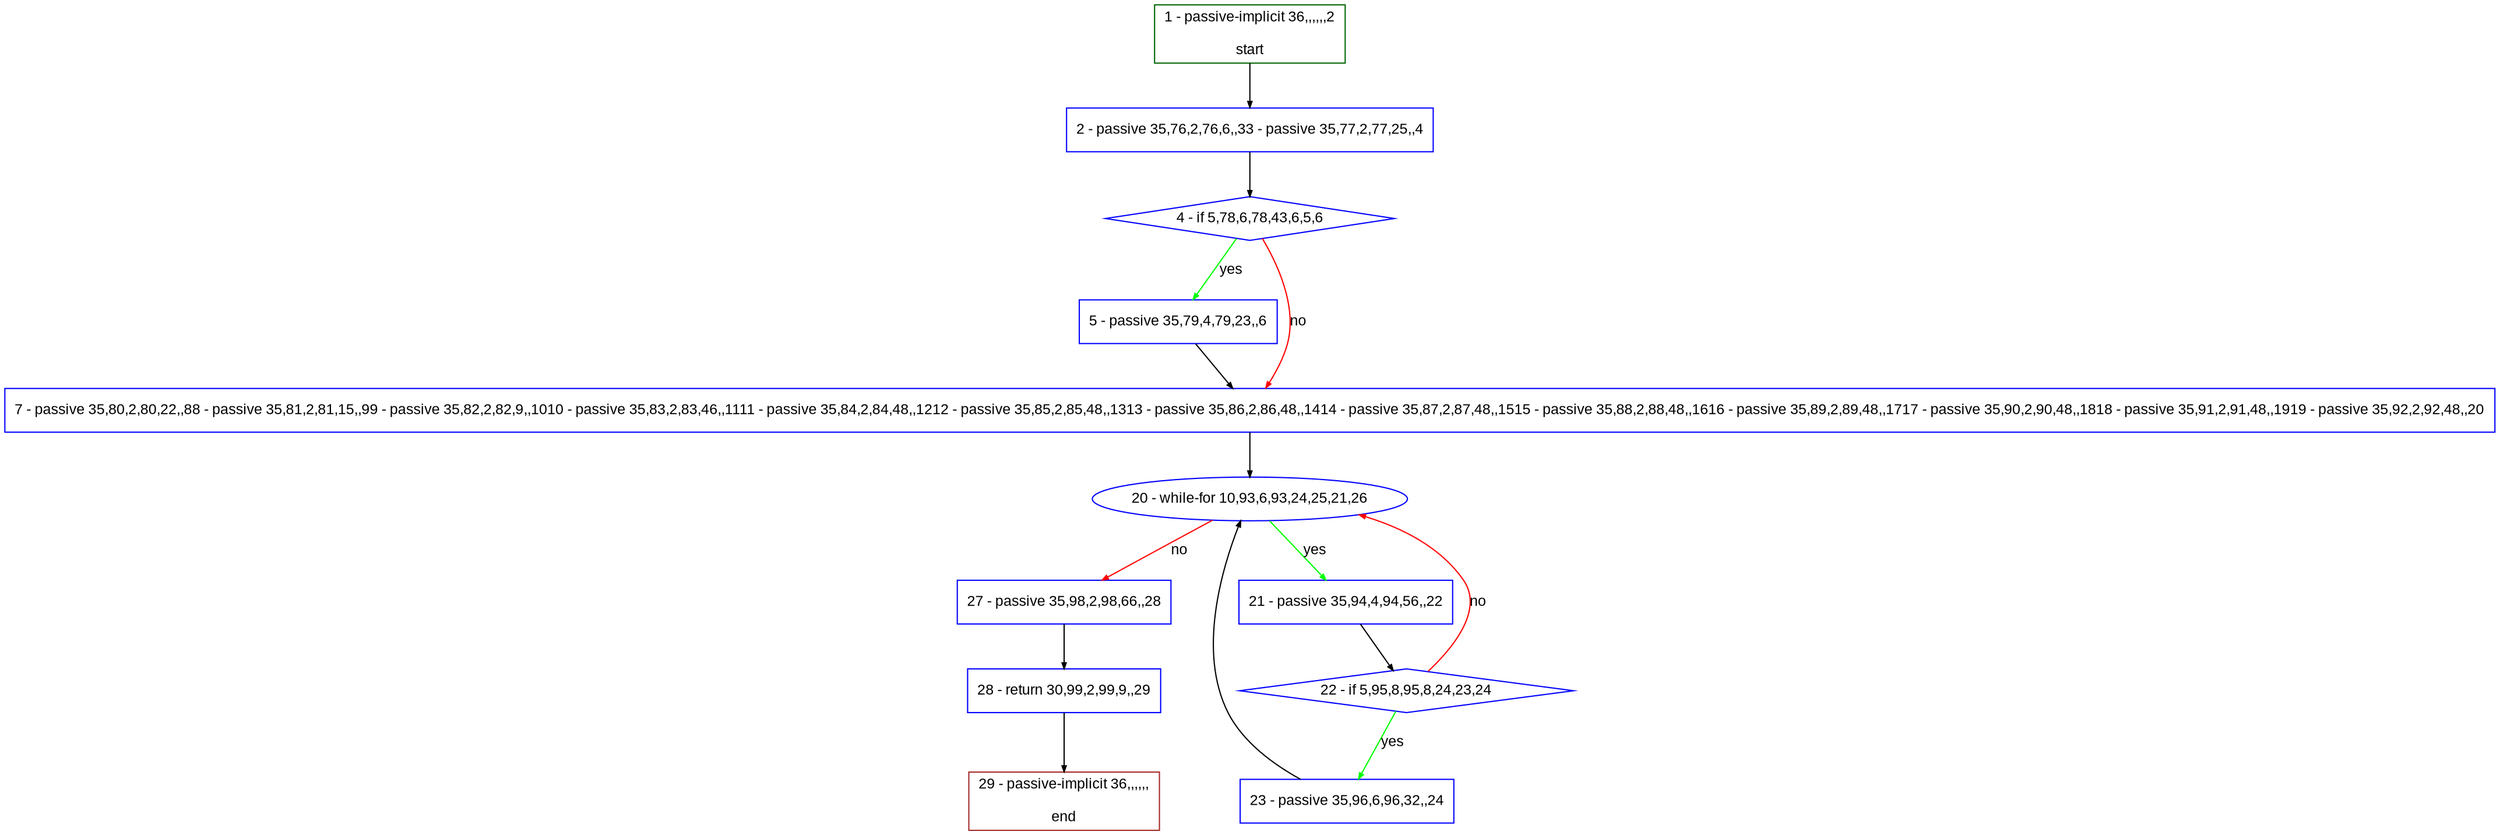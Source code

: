 digraph "" {
  graph [pack="true", label="", fontsize="12", packmode="clust", fontname="Arial", fillcolor="#FFFFCC", bgcolor="white", style="rounded,filled", compound="true"];
  node [node_initialized="no", label="", color="grey", fontsize="12", fillcolor="white", fontname="Arial", style="filled", shape="rectangle", compound="true", fixedsize="false"];
  edge [fontcolor="black", arrowhead="normal", arrowtail="none", arrowsize="0.5", ltail="", label="", color="black", fontsize="12", lhead="", fontname="Arial", dir="forward", compound="true"];
  __N1 [label="2 - passive 35,76,2,76,6,,33 - passive 35,77,2,77,25,,4", color="#0000ff", fillcolor="#ffffff", style="filled", shape="box"];
  __N2 [label="1 - passive-implicit 36,,,,,,2\n\nstart", color="#006400", fillcolor="#ffffff", style="filled", shape="box"];
  __N3 [label="4 - if 5,78,6,78,43,6,5,6", color="#0000ff", fillcolor="#ffffff", style="filled", shape="diamond"];
  __N4 [label="5 - passive 35,79,4,79,23,,6", color="#0000ff", fillcolor="#ffffff", style="filled", shape="box"];
  __N5 [label="7 - passive 35,80,2,80,22,,88 - passive 35,81,2,81,15,,99 - passive 35,82,2,82,9,,1010 - passive 35,83,2,83,46,,1111 - passive 35,84,2,84,48,,1212 - passive 35,85,2,85,48,,1313 - passive 35,86,2,86,48,,1414 - passive 35,87,2,87,48,,1515 - passive 35,88,2,88,48,,1616 - passive 35,89,2,89,48,,1717 - passive 35,90,2,90,48,,1818 - passive 35,91,2,91,48,,1919 - passive 35,92,2,92,48,,20", color="#0000ff", fillcolor="#ffffff", style="filled", shape="box"];
  __N6 [label="20 - while-for 10,93,6,93,24,25,21,26", color="#0000ff", fillcolor="#ffffff", style="filled", shape="oval"];
  __N7 [label="21 - passive 35,94,4,94,56,,22", color="#0000ff", fillcolor="#ffffff", style="filled", shape="box"];
  __N8 [label="27 - passive 35,98,2,98,66,,28", color="#0000ff", fillcolor="#ffffff", style="filled", shape="box"];
  __N9 [label="22 - if 5,95,8,95,8,24,23,24", color="#0000ff", fillcolor="#ffffff", style="filled", shape="diamond"];
  __N10 [label="23 - passive 35,96,6,96,32,,24", color="#0000ff", fillcolor="#ffffff", style="filled", shape="box"];
  __N11 [label="28 - return 30,99,2,99,9,,29", color="#0000ff", fillcolor="#ffffff", style="filled", shape="box"];
  __N12 [label="29 - passive-implicit 36,,,,,,\n\nend", color="#a52a2a", fillcolor="#ffffff", style="filled", shape="box"];
  __N2 -> __N1 [arrowhead="normal", arrowtail="none", color="#000000", label="", dir="forward"];
  __N1 -> __N3 [arrowhead="normal", arrowtail="none", color="#000000", label="", dir="forward"];
  __N3 -> __N4 [arrowhead="normal", arrowtail="none", color="#00ff00", label="yes", dir="forward"];
  __N3 -> __N5 [arrowhead="normal", arrowtail="none", color="#ff0000", label="no", dir="forward"];
  __N4 -> __N5 [arrowhead="normal", arrowtail="none", color="#000000", label="", dir="forward"];
  __N5 -> __N6 [arrowhead="normal", arrowtail="none", color="#000000", label="", dir="forward"];
  __N6 -> __N7 [arrowhead="normal", arrowtail="none", color="#00ff00", label="yes", dir="forward"];
  __N6 -> __N8 [arrowhead="normal", arrowtail="none", color="#ff0000", label="no", dir="forward"];
  __N7 -> __N9 [arrowhead="normal", arrowtail="none", color="#000000", label="", dir="forward"];
  __N9 -> __N6 [arrowhead="normal", arrowtail="none", color="#ff0000", label="no", dir="forward"];
  __N9 -> __N10 [arrowhead="normal", arrowtail="none", color="#00ff00", label="yes", dir="forward"];
  __N10 -> __N6 [arrowhead="normal", arrowtail="none", color="#000000", label="", dir="forward"];
  __N8 -> __N11 [arrowhead="normal", arrowtail="none", color="#000000", label="", dir="forward"];
  __N11 -> __N12 [arrowhead="normal", arrowtail="none", color="#000000", label="", dir="forward"];
}
